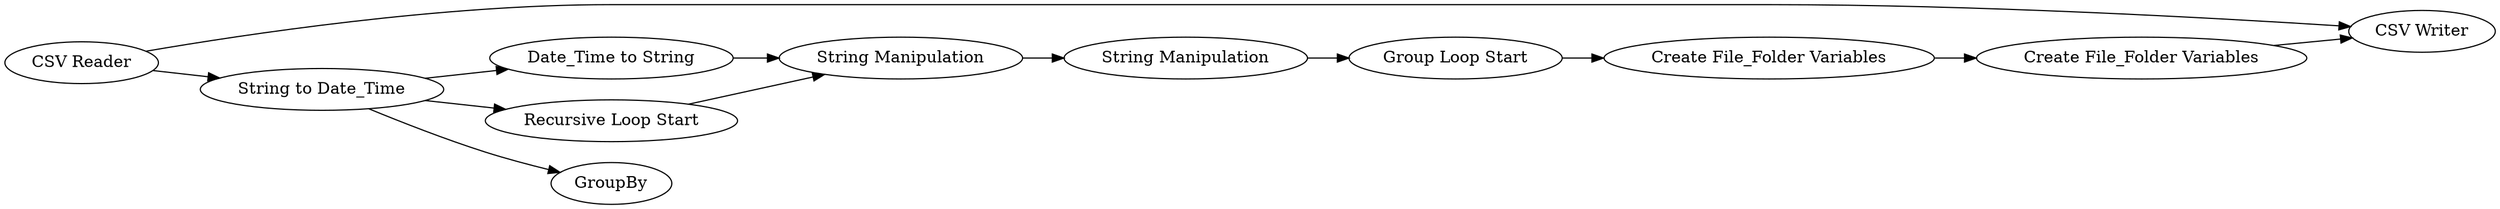 digraph {
	23 -> 15
	20 -> 23
	2 -> 15
	8 -> 10
	12 -> 14
	19 -> 20
	8 -> 25
	25 -> 12
	8 -> 17
	10 -> 12
	2 -> 8
	14 -> 19
	14 [label="String Manipulation"]
	20 [label="Create File_Folder Variables"]
	23 [label="Create File_Folder Variables"]
	8 [label="String to Date_Time"]
	15 [label="CSV Writer"]
	25 [label="Recursive Loop Start"]
	12 [label="String Manipulation"]
	17 [label=GroupBy]
	2 [label="CSV Reader"]
	10 [label="Date_Time to String"]
	19 [label="Group Loop Start"]
	rankdir=LR
}
